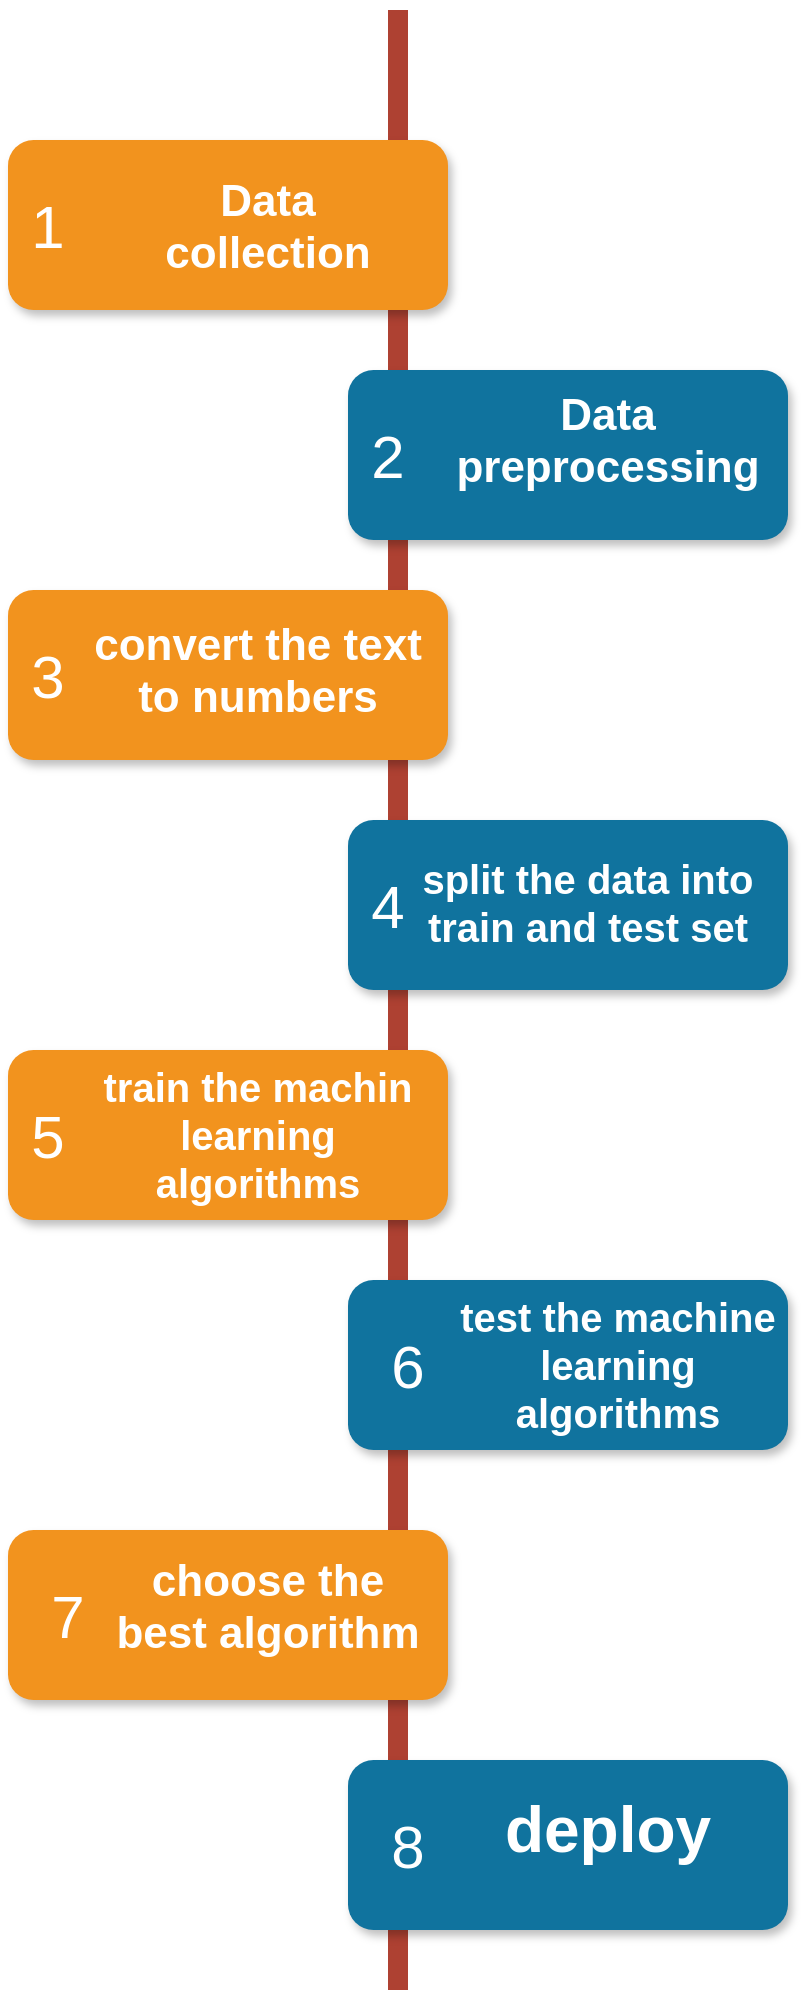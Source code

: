 <mxfile version="14.7.2" type="device"><diagram name="Page-1" id="fbcf5db9-b524-4cd4-e4f3-379dc89c3999"><mxGraphModel dx="1038" dy="547" grid="1" gridSize="10" guides="1" tooltips="1" connect="1" arrows="1" fold="1" page="1" pageScale="1" pageWidth="850" pageHeight="1100" background="none" math="0" shadow="0"><root><mxCell id="0"/><mxCell id="1" parent="0"/><mxCell id="2a0f93b5c73ef8e7-1" value="" style="line;strokeWidth=10;direction=south;html=1;fillColor=none;fontSize=13;fontColor=#000000;align=center;strokeColor=#AE4132;" parent="1" vertex="1"><mxGeometry x="360" y="70" width="10" height="990" as="geometry"/></mxCell><mxCell id="2a0f93b5c73ef8e7-2" value="" style="rounded=1;whiteSpace=wrap;html=1;strokeColor=none;strokeWidth=1;fillColor=#F2931E;fontSize=13;fontColor=#FFFFFF;align=center;gradientColor=none;gradientDirection=east;verticalAlign=top;shadow=1;" parent="1" vertex="1"><mxGeometry x="170" y="135" width="220" height="85" as="geometry"/></mxCell><mxCell id="2a0f93b5c73ef8e7-3" value="1" style="text;html=1;strokeColor=none;fillColor=none;align=center;verticalAlign=middle;whiteSpace=wrap;fontSize=30;fontColor=#FFFFFF;" parent="1" vertex="1"><mxGeometry x="170" y="168" width="40" height="20" as="geometry"/></mxCell><mxCell id="2a0f93b5c73ef8e7-4" value="" style="rounded=1;whiteSpace=wrap;html=1;strokeColor=none;strokeWidth=1;fillColor=#10739E;fontSize=13;fontColor=#FFFFFF;align=center;gradientColor=none;gradientDirection=east;verticalAlign=top;shadow=1;" parent="1" vertex="1"><mxGeometry x="340" y="250" width="220" height="85" as="geometry"/></mxCell><mxCell id="2a0f93b5c73ef8e7-5" value="2" style="text;html=1;strokeColor=none;fillColor=none;align=center;verticalAlign=middle;whiteSpace=wrap;fontSize=30;fontColor=#FFFFFF;" parent="1" vertex="1"><mxGeometry x="340" y="283" width="40" height="20" as="geometry"/></mxCell><mxCell id="2a0f93b5c73ef8e7-6" value="" style="rounded=1;whiteSpace=wrap;html=1;strokeColor=none;strokeWidth=1;fillColor=#F2931E;fontSize=13;fontColor=#FFFFFF;align=center;gradientColor=none;gradientDirection=east;verticalAlign=top;shadow=1;" parent="1" vertex="1"><mxGeometry x="170" y="360" width="220" height="85" as="geometry"/></mxCell><mxCell id="2a0f93b5c73ef8e7-7" value="3" style="text;html=1;strokeColor=none;fillColor=none;align=center;verticalAlign=middle;whiteSpace=wrap;fontSize=30;fontColor=#FFFFFF;" parent="1" vertex="1"><mxGeometry x="170" y="393" width="40" height="20" as="geometry"/></mxCell><mxCell id="2a0f93b5c73ef8e7-8" value="" style="rounded=1;whiteSpace=wrap;html=1;strokeColor=none;strokeWidth=1;fillColor=#10739E;fontSize=13;fontColor=#FFFFFF;align=center;gradientColor=none;gradientDirection=east;verticalAlign=top;shadow=1;" parent="1" vertex="1"><mxGeometry x="340" y="475" width="220" height="85" as="geometry"/></mxCell><mxCell id="2a0f93b5c73ef8e7-9" value="4" style="text;html=1;strokeColor=none;fillColor=none;align=center;verticalAlign=middle;whiteSpace=wrap;fontSize=30;fontColor=#FFFFFF;" parent="1" vertex="1"><mxGeometry x="340" y="507.5" width="40" height="20" as="geometry"/></mxCell><mxCell id="2a0f93b5c73ef8e7-10" value="" style="rounded=1;whiteSpace=wrap;html=1;strokeColor=none;strokeWidth=1;fillColor=#F2931E;fontSize=13;fontColor=#FFFFFF;align=center;gradientColor=none;gradientDirection=east;verticalAlign=top;shadow=1;" parent="1" vertex="1"><mxGeometry x="170" y="590" width="220" height="85" as="geometry"/></mxCell><mxCell id="2a0f93b5c73ef8e7-11" value="5" style="text;html=1;strokeColor=none;fillColor=none;align=center;verticalAlign=middle;whiteSpace=wrap;fontSize=30;fontColor=#FFFFFF;" parent="1" vertex="1"><mxGeometry x="170" y="622.5" width="40" height="20" as="geometry"/></mxCell><mxCell id="2a0f93b5c73ef8e7-12" value="" style="rounded=1;whiteSpace=wrap;html=1;strokeColor=none;strokeWidth=1;fillColor=#10739E;fontSize=13;fontColor=#FFFFFF;align=center;gradientColor=none;gradientDirection=east;verticalAlign=top;shadow=1;" parent="1" vertex="1"><mxGeometry x="340" y="705" width="220" height="85" as="geometry"/></mxCell><mxCell id="2a0f93b5c73ef8e7-13" value="6" style="text;html=1;strokeColor=none;fillColor=none;align=center;verticalAlign=middle;whiteSpace=wrap;fontSize=30;fontColor=#FFFFFF;" parent="1" vertex="1"><mxGeometry x="350" y="738" width="40" height="20" as="geometry"/></mxCell><mxCell id="2a0f93b5c73ef8e7-14" value="" style="rounded=1;whiteSpace=wrap;html=1;strokeColor=none;strokeWidth=1;fillColor=#F2931E;fontSize=13;fontColor=#FFFFFF;align=center;gradientColor=none;gradientDirection=east;verticalAlign=top;shadow=1;" parent="1" vertex="1"><mxGeometry x="170" y="830" width="220" height="85" as="geometry"/></mxCell><mxCell id="2a0f93b5c73ef8e7-15" value="7" style="text;html=1;strokeColor=none;fillColor=none;align=center;verticalAlign=middle;whiteSpace=wrap;fontSize=30;fontColor=#FFFFFF;" parent="1" vertex="1"><mxGeometry x="180" y="863" width="40" height="20" as="geometry"/></mxCell><mxCell id="2a0f93b5c73ef8e7-16" value="" style="rounded=1;whiteSpace=wrap;html=1;strokeColor=none;strokeWidth=1;fillColor=#10739E;fontSize=13;fontColor=#FFFFFF;align=center;gradientColor=none;gradientDirection=east;verticalAlign=top;shadow=1;" parent="1" vertex="1"><mxGeometry x="340" y="945" width="220" height="85" as="geometry"/></mxCell><mxCell id="2a0f93b5c73ef8e7-17" value="8" style="text;html=1;strokeColor=none;fillColor=none;align=center;verticalAlign=middle;whiteSpace=wrap;fontSize=30;fontColor=#FFFFFF;" parent="1" vertex="1"><mxGeometry x="350" y="978" width="40" height="20" as="geometry"/></mxCell><mxCell id="2a0f93b5c73ef8e7-18" value="&lt;h1 style=&quot;font-size: 22px&quot;&gt;Data collection&lt;/h1&gt;" style="text;html=1;spacing=5;spacingTop=-20;whiteSpace=wrap;overflow=hidden;strokeColor=none;strokeWidth=4;fillColor=none;gradientColor=#007FFF;fontSize=9;fontColor=#FFFFFF;align=center;" parent="1" vertex="1"><mxGeometry x="220" y="147.5" width="160" height="61" as="geometry"/></mxCell><mxCell id="2a0f93b5c73ef8e7-19" value="&lt;h1 style=&quot;font-size: 22px;&quot;&gt;Data preprocessing&lt;/h1&gt;" style="text;html=1;spacing=5;spacingTop=-20;whiteSpace=wrap;overflow=hidden;strokeColor=none;strokeWidth=4;fillColor=none;gradientColor=#007FFF;fontSize=22;fontColor=#FFFFFF;align=center;" parent="1" vertex="1"><mxGeometry x="390" y="254.5" width="160" height="77" as="geometry"/></mxCell><mxCell id="2a0f93b5c73ef8e7-20" value="&lt;h1 style=&quot;font-size: 22px;&quot;&gt;convert the text to numbers&lt;/h1&gt;" style="text;html=1;spacing=5;spacingTop=-20;whiteSpace=wrap;overflow=hidden;strokeColor=none;strokeWidth=4;fillColor=none;gradientColor=#007FFF;fontSize=22;fontColor=#FFFFFF;align=center;" parent="1" vertex="1"><mxGeometry x="200" y="370" width="190" height="66" as="geometry"/></mxCell><mxCell id="2a0f93b5c73ef8e7-21" value="&lt;h1 style=&quot;font-size: 20px;&quot;&gt;split the data into train and test set&lt;/h1&gt;" style="text;html=1;spacing=5;spacingTop=-20;whiteSpace=wrap;overflow=hidden;strokeColor=none;strokeWidth=4;fillColor=none;gradientColor=#007FFF;fontSize=20;fontColor=#FFFFFF;align=center;" parent="1" vertex="1"><mxGeometry x="370" y="490" width="180" height="81" as="geometry"/></mxCell><mxCell id="2a0f93b5c73ef8e7-22" value="&lt;h1 style=&quot;font-size: 20px;&quot;&gt;train the machin learning algorithms&lt;/h1&gt;" style="text;html=1;spacing=5;spacingTop=-20;whiteSpace=wrap;overflow=hidden;strokeColor=none;strokeWidth=4;fillColor=none;gradientColor=#007FFF;fontSize=20;fontColor=#FFFFFF;align=center;" parent="1" vertex="1"><mxGeometry x="200" y="594" width="190" height="77" as="geometry"/></mxCell><mxCell id="2a0f93b5c73ef8e7-23" value="&lt;h1 style=&quot;font-size: 20px;&quot;&gt;test the machine learning algorithms&lt;/h1&gt;" style="text;html=1;spacing=5;spacingTop=-20;whiteSpace=wrap;overflow=hidden;strokeColor=none;strokeWidth=4;fillColor=none;gradientColor=#007FFF;fontSize=20;fontColor=#FFFFFF;align=center;" parent="1" vertex="1"><mxGeometry x="390" y="709" width="170" height="77" as="geometry"/></mxCell><mxCell id="2a0f93b5c73ef8e7-24" value="&lt;h1 style=&quot;font-size: 22px&quot;&gt;choose the best algorithm&lt;/h1&gt;" style="text;html=1;spacing=5;spacingTop=-20;whiteSpace=wrap;overflow=hidden;strokeColor=none;strokeWidth=4;fillColor=none;gradientColor=#007FFF;fontSize=22;fontColor=#FFFFFF;align=center;" parent="1" vertex="1"><mxGeometry x="220" y="838" width="160" height="77" as="geometry"/></mxCell><mxCell id="2a0f93b5c73ef8e7-25" value="&lt;h1 style=&quot;font-size: 32px;&quot;&gt;deploy&lt;/h1&gt;" style="text;html=1;spacing=5;spacingTop=-20;whiteSpace=wrap;overflow=hidden;strokeColor=none;strokeWidth=4;fillColor=none;gradientColor=#007FFF;fontSize=32;fontColor=#FFFFFF;align=center;" parent="1" vertex="1"><mxGeometry x="390" y="949.5" width="160" height="77" as="geometry"/></mxCell></root></mxGraphModel></diagram></mxfile>
